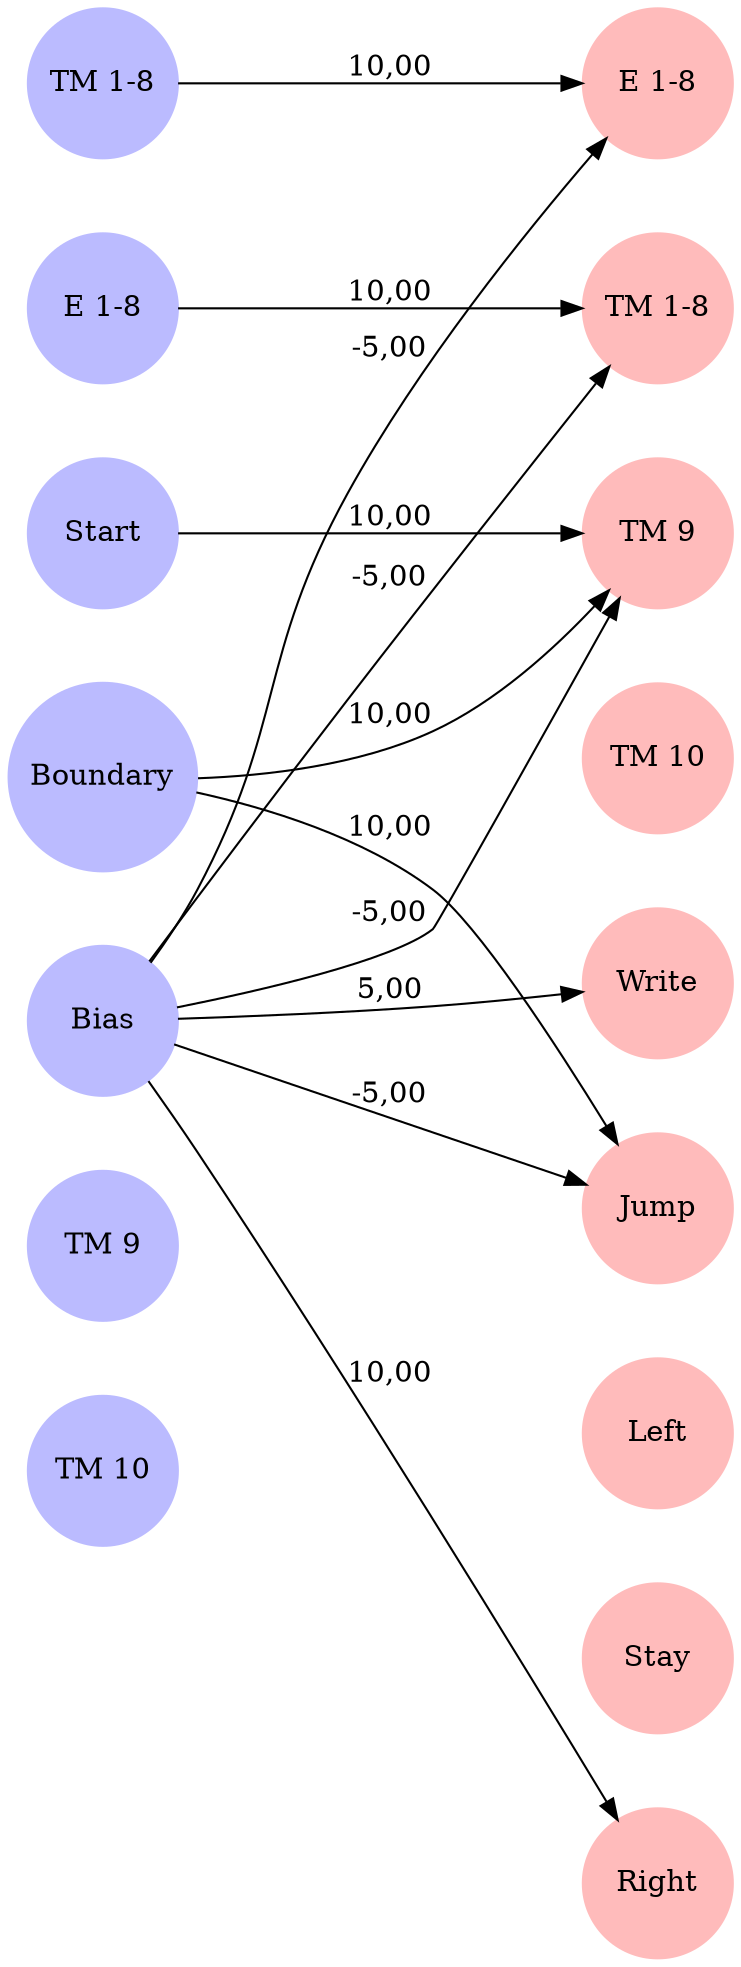 digraph G {
	rankdir=LR;
	ranksep=2;
	dpi=200
	node [height=1, width=1]

	subgraph ins {
		rank=same;
		node [color="#BBBBFF", style=filled, shape=circle];
		Start;
		Boundary;
		E1[label="E 1-8"];
		M1[label="TM 1-8"];
		M9[label="TM 9"];
		M10[label="TM 10"];
		Bias;
	}

	subgraph outs {
		rank=same;
		node [color="#FFBBBB", style=filled, shape=circle];
		Eo1[label="E 1-8"];
		Mo1[label="TM 1-8"];
		Mo9[label="TM 9"];
		Mo10[label="TM 10"];
		Write;
		Jump;
		Left;
		Stay;
		Right;
	}

	node [shape=circle];

	Bias -> Write [label="5,00"];
	Start -> Mo9 [label="10,00"];
	Bias -> Mo1 [label="-5,00"];
	Bias -> Right [label="10,00"];
	Boundary -> Mo9 [label="10,00"];
	Bias -> Jump [label="-5,00"];
	Bias -> Mo9 [label="-5,00"];
	M1 -> Eo1 [label="10,00"];
	E1 -> Mo1 [label="10,00"];
	Bias -> Eo1 [label="-5,00"];
	Boundary -> Jump [label="10,00"];

	edge [style=invis]
	M1 -> E1;
	E1 -> Start;
	Start -> Boundary;
	Boundary -> Bias;
	Bias -> M9;
	M9 -> M10;
	
	Eo1 -> Mo1;
	Eo1 -> Mo9;
	Eo1 -> Mo10;
	Eo1 -> Write;
	Eo1 -> Jump;
	Eo1 -> Left;
	Eo1 -> Stay;
	Eo1 -> Right;
	Mo1 -> Mo9;
	Mo1 -> Mo10;
	Mo1 -> Write;
	Mo1 -> Jump;
	Mo1 -> Left;
	Mo1 -> Stay;
	Mo1 -> Right;
	Mo9 -> Mo10;
	Mo9 -> Write;
	Mo9 -> Jump;
	Mo9 -> Left;
	Mo9 -> Stay;
	Mo9 -> Right;
	Mo10 -> Write;
	Mo10 -> Jump;
	Mo10 -> Left;
	Mo10 -> Stay;
	Mo10 -> Right;
	Write -> Jump;
	Write -> Left;
	Write -> Stay;
	Write -> Right;
	Jump -> Left;
	Jump -> Stay;
	Jump -> Right;
	Left -> Stay;
	Left -> Right;
	Stay -> Right;

}
